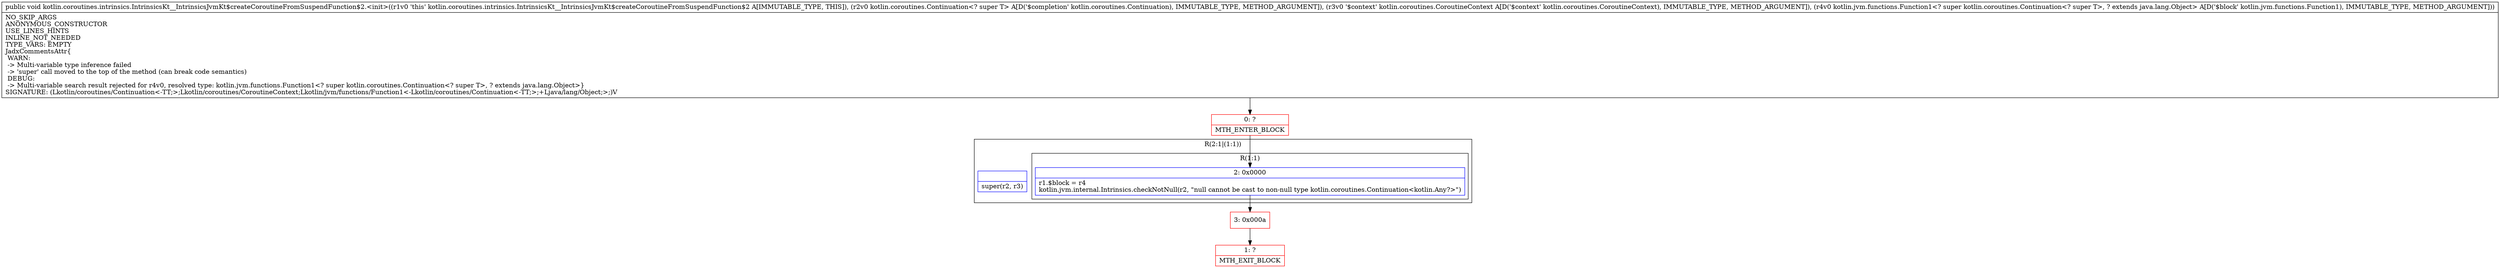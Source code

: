 digraph "CFG forkotlin.coroutines.intrinsics.IntrinsicsKt__IntrinsicsJvmKt$createCoroutineFromSuspendFunction$2.\<init\>(Lkotlin\/coroutines\/Continuation;Lkotlin\/coroutines\/CoroutineContext;Lkotlin\/jvm\/functions\/Function1;)V" {
subgraph cluster_Region_904675918 {
label = "R(2:1|(1:1))";
node [shape=record,color=blue];
Node_InsnContainer_1184583955 [shape=record,label="{|super(r2, r3)\l}"];
subgraph cluster_Region_1308223308 {
label = "R(1:1)";
node [shape=record,color=blue];
Node_2 [shape=record,label="{2\:\ 0x0000|r1.$block = r4\lkotlin.jvm.internal.Intrinsics.checkNotNull(r2, \"null cannot be cast to non\-null type kotlin.coroutines.Continuation\<kotlin.Any?\>\")\l}"];
}
}
Node_0 [shape=record,color=red,label="{0\:\ ?|MTH_ENTER_BLOCK\l}"];
Node_3 [shape=record,color=red,label="{3\:\ 0x000a}"];
Node_1 [shape=record,color=red,label="{1\:\ ?|MTH_EXIT_BLOCK\l}"];
MethodNode[shape=record,label="{public void kotlin.coroutines.intrinsics.IntrinsicsKt__IntrinsicsJvmKt$createCoroutineFromSuspendFunction$2.\<init\>((r1v0 'this' kotlin.coroutines.intrinsics.IntrinsicsKt__IntrinsicsJvmKt$createCoroutineFromSuspendFunction$2 A[IMMUTABLE_TYPE, THIS]), (r2v0 kotlin.coroutines.Continuation\<? super T\> A[D('$completion' kotlin.coroutines.Continuation), IMMUTABLE_TYPE, METHOD_ARGUMENT]), (r3v0 '$context' kotlin.coroutines.CoroutineContext A[D('$context' kotlin.coroutines.CoroutineContext), IMMUTABLE_TYPE, METHOD_ARGUMENT]), (r4v0 kotlin.jvm.functions.Function1\<? super kotlin.coroutines.Continuation\<? super T\>, ? extends java.lang.Object\> A[D('$block' kotlin.jvm.functions.Function1), IMMUTABLE_TYPE, METHOD_ARGUMENT]))  | NO_SKIP_ARGS\lANONYMOUS_CONSTRUCTOR\lUSE_LINES_HINTS\lINLINE_NOT_NEEDED\lTYPE_VARS: EMPTY\lJadxCommentsAttr\{\l WARN: \l \-\> Multi\-variable type inference failed\l \-\> 'super' call moved to the top of the method (can break code semantics)\l DEBUG: \l \-\> Multi\-variable search result rejected for r4v0, resolved type: kotlin.jvm.functions.Function1\<? super kotlin.coroutines.Continuation\<? super T\>, ? extends java.lang.Object\>\}\lSIGNATURE: (Lkotlin\/coroutines\/Continuation\<\-TT;\>;Lkotlin\/coroutines\/CoroutineContext;Lkotlin\/jvm\/functions\/Function1\<\-Lkotlin\/coroutines\/Continuation\<\-TT;\>;+Ljava\/lang\/Object;\>;)V\l}"];
MethodNode -> Node_0;Node_2 -> Node_3;
Node_0 -> Node_2;
Node_3 -> Node_1;
}

